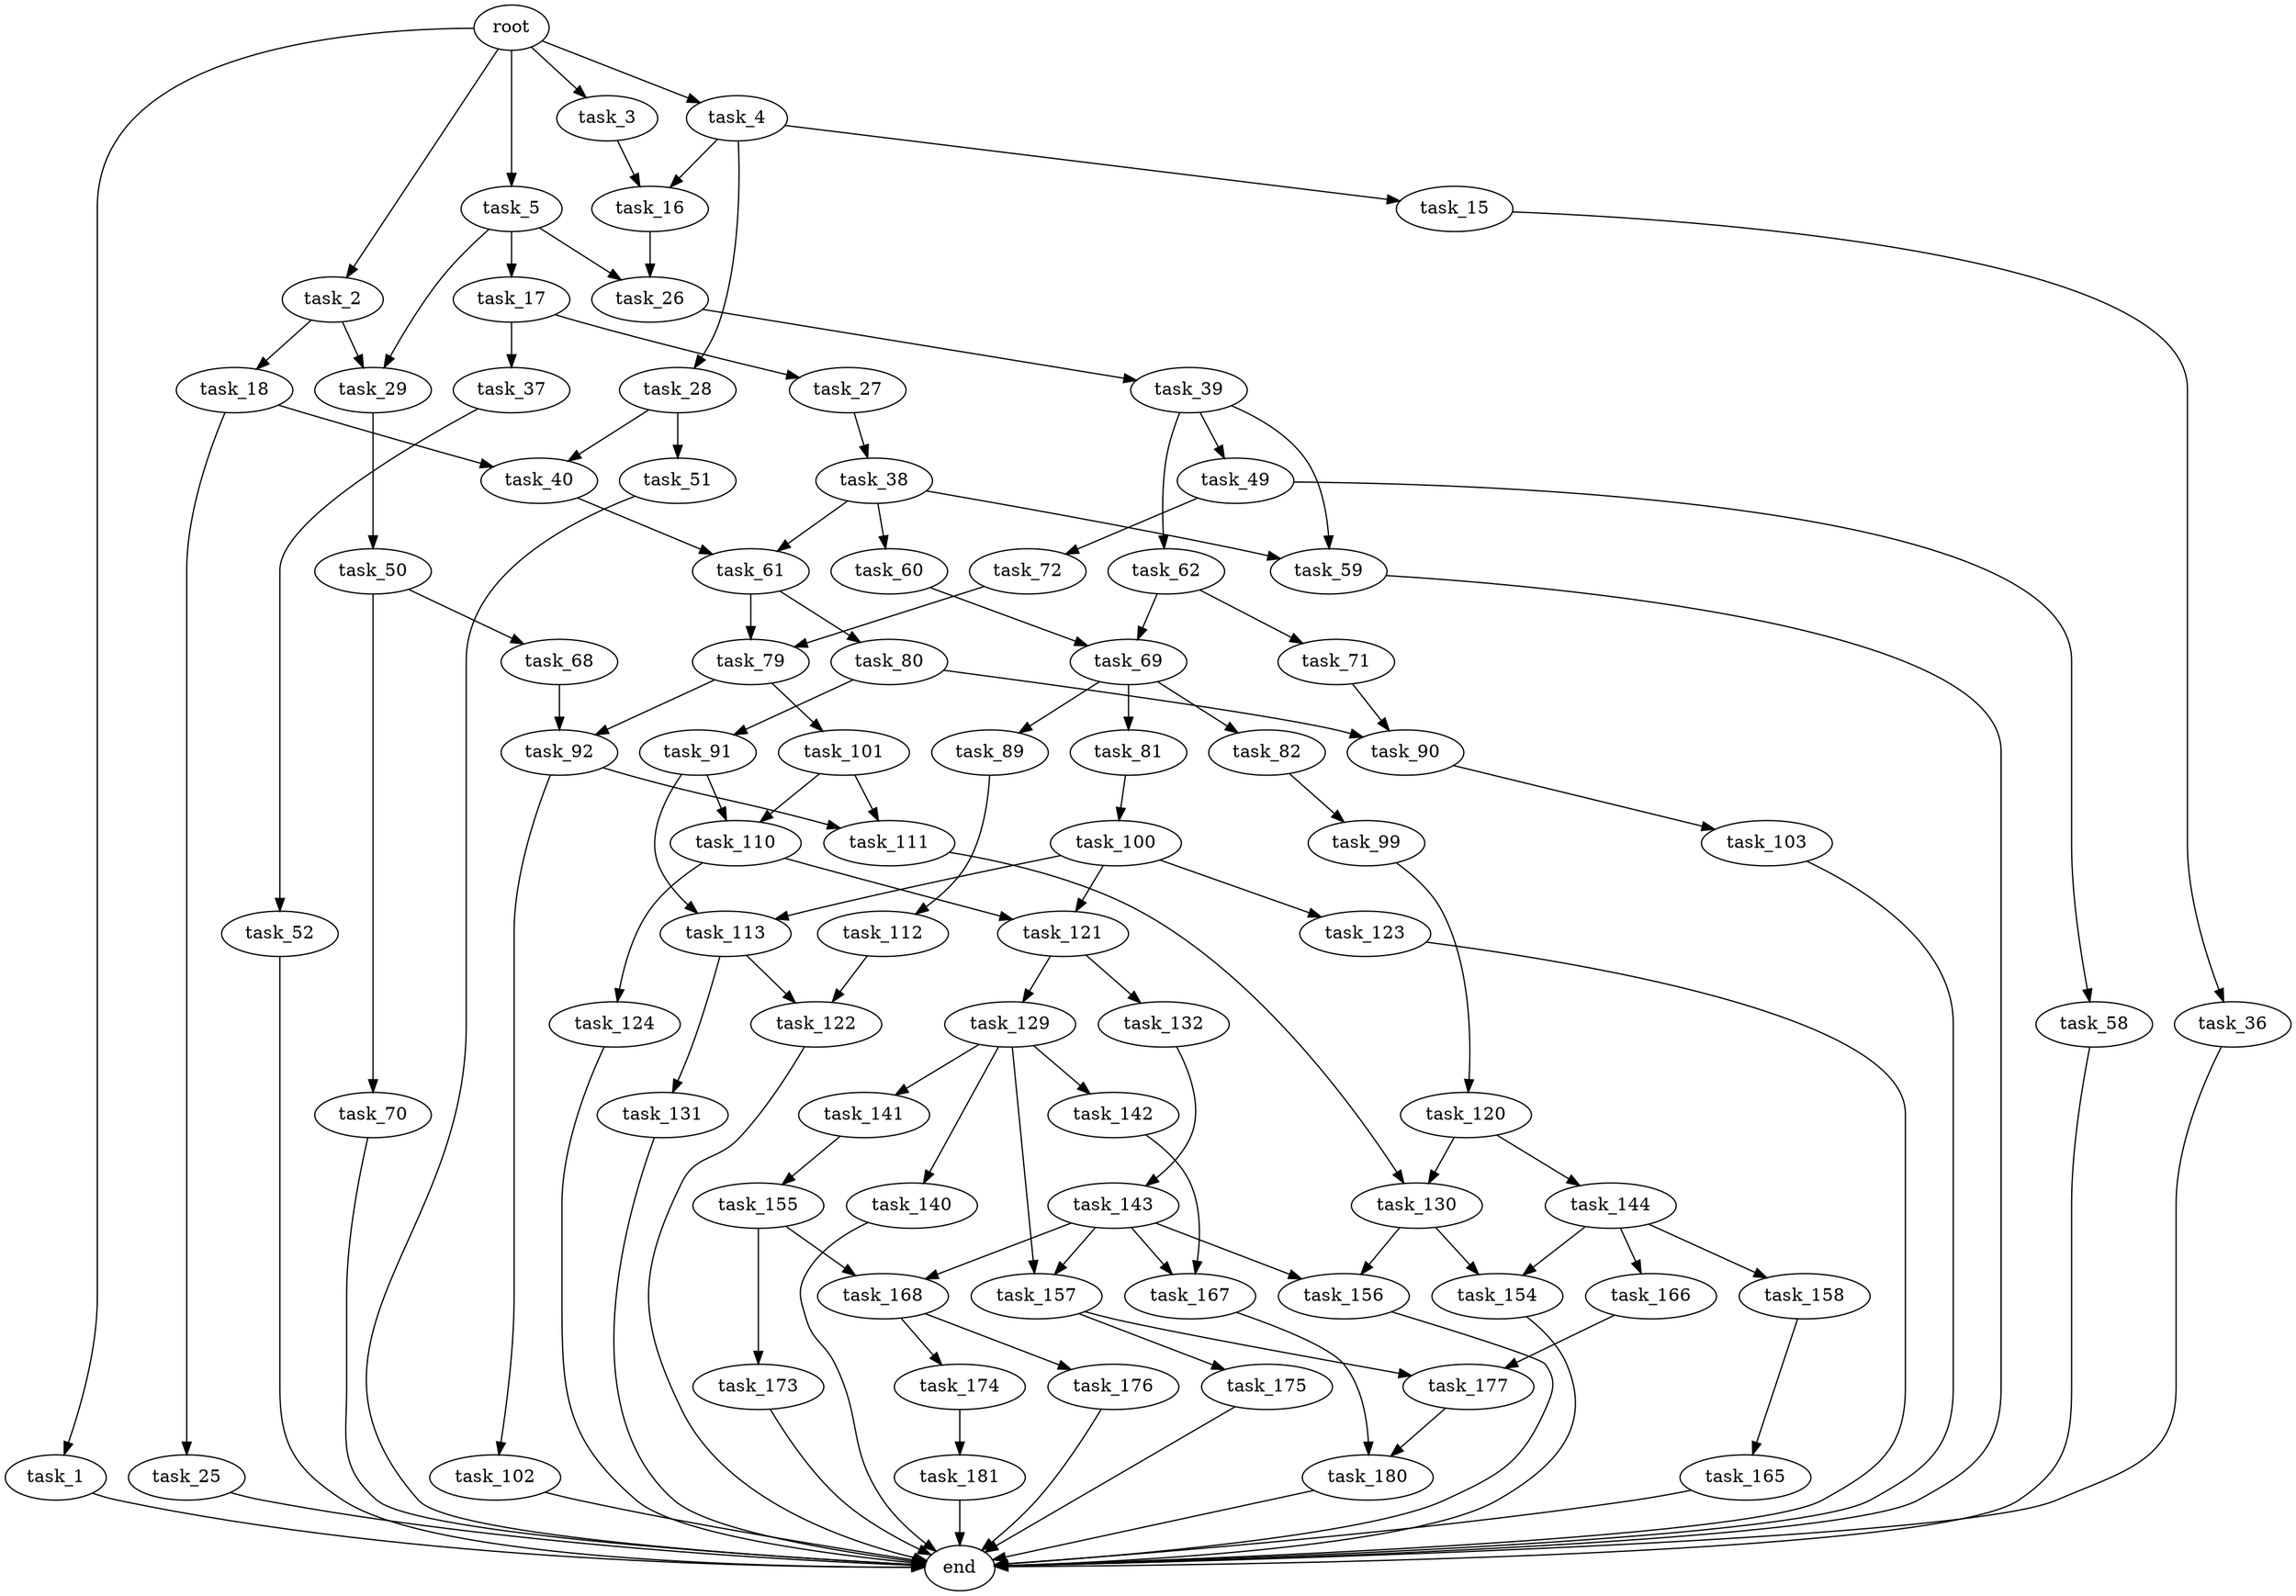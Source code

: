 digraph G {
  root [size="0.000000"];
  task_1 [size="134217728000.000000"];
  task_2 [size="368293445632.000000"];
  task_3 [size="92327378587.000000"];
  task_4 [size="802388371558.000000"];
  task_5 [size="1127098571.000000"];
  task_15 [size="815735513700.000000"];
  task_16 [size="1073741824000.000000"];
  task_17 [size="5968424922.000000"];
  task_18 [size="1073741824000.000000"];
  task_25 [size="838302705468.000000"];
  task_26 [size="34676345136.000000"];
  task_27 [size="1543706423.000000"];
  task_28 [size="7705348243.000000"];
  task_29 [size="231928233984.000000"];
  task_36 [size="378151950436.000000"];
  task_37 [size="240307276497.000000"];
  task_38 [size="1405777564508.000000"];
  task_39 [size="904422848195.000000"];
  task_40 [size="68719476736.000000"];
  task_49 [size="368293445632.000000"];
  task_50 [size="917705744696.000000"];
  task_51 [size="504176333330.000000"];
  task_52 [size="231928233984.000000"];
  task_58 [size="557203275965.000000"];
  task_59 [size="1239085234.000000"];
  task_60 [size="231928233984.000000"];
  task_61 [size="782757789696.000000"];
  task_62 [size="430349143610.000000"];
  task_68 [size="414825684018.000000"];
  task_69 [size="782757789696.000000"];
  task_70 [size="8589934592.000000"];
  task_71 [size="549755813888.000000"];
  task_72 [size="7789541320.000000"];
  task_79 [size="8589934592.000000"];
  task_80 [size="231928233984.000000"];
  task_81 [size="782757789696.000000"];
  task_82 [size="26127476186.000000"];
  task_89 [size="2912472641.000000"];
  task_90 [size="70464608366.000000"];
  task_91 [size="68719476736.000000"];
  task_92 [size="231928233984.000000"];
  task_99 [size="867012680243.000000"];
  task_100 [size="368293445632.000000"];
  task_101 [size="22228041997.000000"];
  task_102 [size="8629538956.000000"];
  task_103 [size="368293445632.000000"];
  task_110 [size="368293445632.000000"];
  task_111 [size="134217728000.000000"];
  task_112 [size="18914017922.000000"];
  task_113 [size="368293445632.000000"];
  task_120 [size="782757789696.000000"];
  task_121 [size="782757789696.000000"];
  task_122 [size="298974235813.000000"];
  task_123 [size="368293445632.000000"];
  task_124 [size="8589934592.000000"];
  task_129 [size="68719476736.000000"];
  task_130 [size="782757789696.000000"];
  task_131 [size="549755813888.000000"];
  task_132 [size="17926973991.000000"];
  task_140 [size="658640357424.000000"];
  task_141 [size="1347128507696.000000"];
  task_142 [size="134217728000.000000"];
  task_143 [size="368293445632.000000"];
  task_144 [size="28991029248.000000"];
  task_154 [size="6211989446.000000"];
  task_155 [size="18566028454.000000"];
  task_156 [size="8589934592.000000"];
  task_157 [size="272413479778.000000"];
  task_158 [size="30327280528.000000"];
  task_165 [size="226228606479.000000"];
  task_166 [size="549755813888.000000"];
  task_167 [size="90390901011.000000"];
  task_168 [size="2140629332.000000"];
  task_173 [size="549755813888.000000"];
  task_174 [size="231928233984.000000"];
  task_175 [size="549755813888.000000"];
  task_176 [size="27382539911.000000"];
  task_177 [size="8589934592.000000"];
  task_180 [size="5180416011.000000"];
  task_181 [size="865725058460.000000"];
  end [size="0.000000"];

  root -> task_1 [size="1.000000"];
  root -> task_2 [size="1.000000"];
  root -> task_3 [size="1.000000"];
  root -> task_4 [size="1.000000"];
  root -> task_5 [size="1.000000"];
  task_1 -> end [size="1.000000"];
  task_2 -> task_18 [size="411041792.000000"];
  task_2 -> task_29 [size="411041792.000000"];
  task_3 -> task_16 [size="75497472.000000"];
  task_4 -> task_15 [size="536870912.000000"];
  task_4 -> task_16 [size="536870912.000000"];
  task_4 -> task_28 [size="536870912.000000"];
  task_5 -> task_17 [size="75497472.000000"];
  task_5 -> task_26 [size="75497472.000000"];
  task_5 -> task_29 [size="75497472.000000"];
  task_15 -> task_36 [size="838860800.000000"];
  task_16 -> task_26 [size="838860800.000000"];
  task_17 -> task_27 [size="134217728.000000"];
  task_17 -> task_37 [size="134217728.000000"];
  task_18 -> task_25 [size="838860800.000000"];
  task_18 -> task_40 [size="838860800.000000"];
  task_25 -> end [size="1.000000"];
  task_26 -> task_39 [size="679477248.000000"];
  task_27 -> task_38 [size="75497472.000000"];
  task_28 -> task_40 [size="134217728.000000"];
  task_28 -> task_51 [size="134217728.000000"];
  task_29 -> task_50 [size="301989888.000000"];
  task_36 -> end [size="1.000000"];
  task_37 -> task_52 [size="838860800.000000"];
  task_38 -> task_59 [size="838860800.000000"];
  task_38 -> task_60 [size="838860800.000000"];
  task_38 -> task_61 [size="838860800.000000"];
  task_39 -> task_49 [size="838860800.000000"];
  task_39 -> task_59 [size="838860800.000000"];
  task_39 -> task_62 [size="838860800.000000"];
  task_40 -> task_61 [size="134217728.000000"];
  task_49 -> task_58 [size="411041792.000000"];
  task_49 -> task_72 [size="411041792.000000"];
  task_50 -> task_68 [size="679477248.000000"];
  task_50 -> task_70 [size="679477248.000000"];
  task_51 -> end [size="1.000000"];
  task_52 -> end [size="1.000000"];
  task_58 -> end [size="1.000000"];
  task_59 -> end [size="1.000000"];
  task_60 -> task_69 [size="301989888.000000"];
  task_61 -> task_79 [size="679477248.000000"];
  task_61 -> task_80 [size="679477248.000000"];
  task_62 -> task_69 [size="838860800.000000"];
  task_62 -> task_71 [size="838860800.000000"];
  task_68 -> task_92 [size="411041792.000000"];
  task_69 -> task_81 [size="679477248.000000"];
  task_69 -> task_82 [size="679477248.000000"];
  task_69 -> task_89 [size="679477248.000000"];
  task_70 -> end [size="1.000000"];
  task_71 -> task_90 [size="536870912.000000"];
  task_72 -> task_79 [size="838860800.000000"];
  task_79 -> task_92 [size="33554432.000000"];
  task_79 -> task_101 [size="33554432.000000"];
  task_80 -> task_90 [size="301989888.000000"];
  task_80 -> task_91 [size="301989888.000000"];
  task_81 -> task_100 [size="679477248.000000"];
  task_82 -> task_99 [size="134217728.000000"];
  task_89 -> task_112 [size="75497472.000000"];
  task_90 -> task_103 [size="75497472.000000"];
  task_91 -> task_110 [size="134217728.000000"];
  task_91 -> task_113 [size="134217728.000000"];
  task_92 -> task_102 [size="301989888.000000"];
  task_92 -> task_111 [size="301989888.000000"];
  task_99 -> task_120 [size="679477248.000000"];
  task_100 -> task_113 [size="411041792.000000"];
  task_100 -> task_121 [size="411041792.000000"];
  task_100 -> task_123 [size="411041792.000000"];
  task_101 -> task_110 [size="411041792.000000"];
  task_101 -> task_111 [size="411041792.000000"];
  task_102 -> end [size="1.000000"];
  task_103 -> end [size="1.000000"];
  task_110 -> task_121 [size="411041792.000000"];
  task_110 -> task_124 [size="411041792.000000"];
  task_111 -> task_130 [size="209715200.000000"];
  task_112 -> task_122 [size="301989888.000000"];
  task_113 -> task_122 [size="411041792.000000"];
  task_113 -> task_131 [size="411041792.000000"];
  task_120 -> task_130 [size="679477248.000000"];
  task_120 -> task_144 [size="679477248.000000"];
  task_121 -> task_129 [size="679477248.000000"];
  task_121 -> task_132 [size="679477248.000000"];
  task_122 -> end [size="1.000000"];
  task_123 -> end [size="1.000000"];
  task_124 -> end [size="1.000000"];
  task_129 -> task_140 [size="134217728.000000"];
  task_129 -> task_141 [size="134217728.000000"];
  task_129 -> task_142 [size="134217728.000000"];
  task_129 -> task_157 [size="134217728.000000"];
  task_130 -> task_154 [size="679477248.000000"];
  task_130 -> task_156 [size="679477248.000000"];
  task_131 -> end [size="1.000000"];
  task_132 -> task_143 [size="838860800.000000"];
  task_140 -> end [size="1.000000"];
  task_141 -> task_155 [size="838860800.000000"];
  task_142 -> task_167 [size="209715200.000000"];
  task_143 -> task_156 [size="411041792.000000"];
  task_143 -> task_157 [size="411041792.000000"];
  task_143 -> task_167 [size="411041792.000000"];
  task_143 -> task_168 [size="411041792.000000"];
  task_144 -> task_154 [size="75497472.000000"];
  task_144 -> task_158 [size="75497472.000000"];
  task_144 -> task_166 [size="75497472.000000"];
  task_154 -> end [size="1.000000"];
  task_155 -> task_168 [size="536870912.000000"];
  task_155 -> task_173 [size="536870912.000000"];
  task_156 -> end [size="1.000000"];
  task_157 -> task_175 [size="209715200.000000"];
  task_157 -> task_177 [size="209715200.000000"];
  task_158 -> task_165 [size="838860800.000000"];
  task_165 -> end [size="1.000000"];
  task_166 -> task_177 [size="536870912.000000"];
  task_167 -> task_180 [size="75497472.000000"];
  task_168 -> task_174 [size="75497472.000000"];
  task_168 -> task_176 [size="75497472.000000"];
  task_173 -> end [size="1.000000"];
  task_174 -> task_181 [size="301989888.000000"];
  task_175 -> end [size="1.000000"];
  task_176 -> end [size="1.000000"];
  task_177 -> task_180 [size="33554432.000000"];
  task_180 -> end [size="1.000000"];
  task_181 -> end [size="1.000000"];
}
